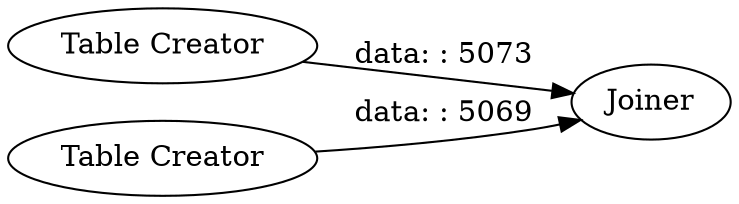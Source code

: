 digraph {
	"-8792412839462768421_1" [label="Table Creator"]
	"-8792412839462768421_3" [label=Joiner]
	"-8792412839462768421_2" [label="Table Creator"]
	"-8792412839462768421_1" -> "-8792412839462768421_3" [label="data: : 5073"]
	"-8792412839462768421_2" -> "-8792412839462768421_3" [label="data: : 5069"]
	rankdir=LR
}

